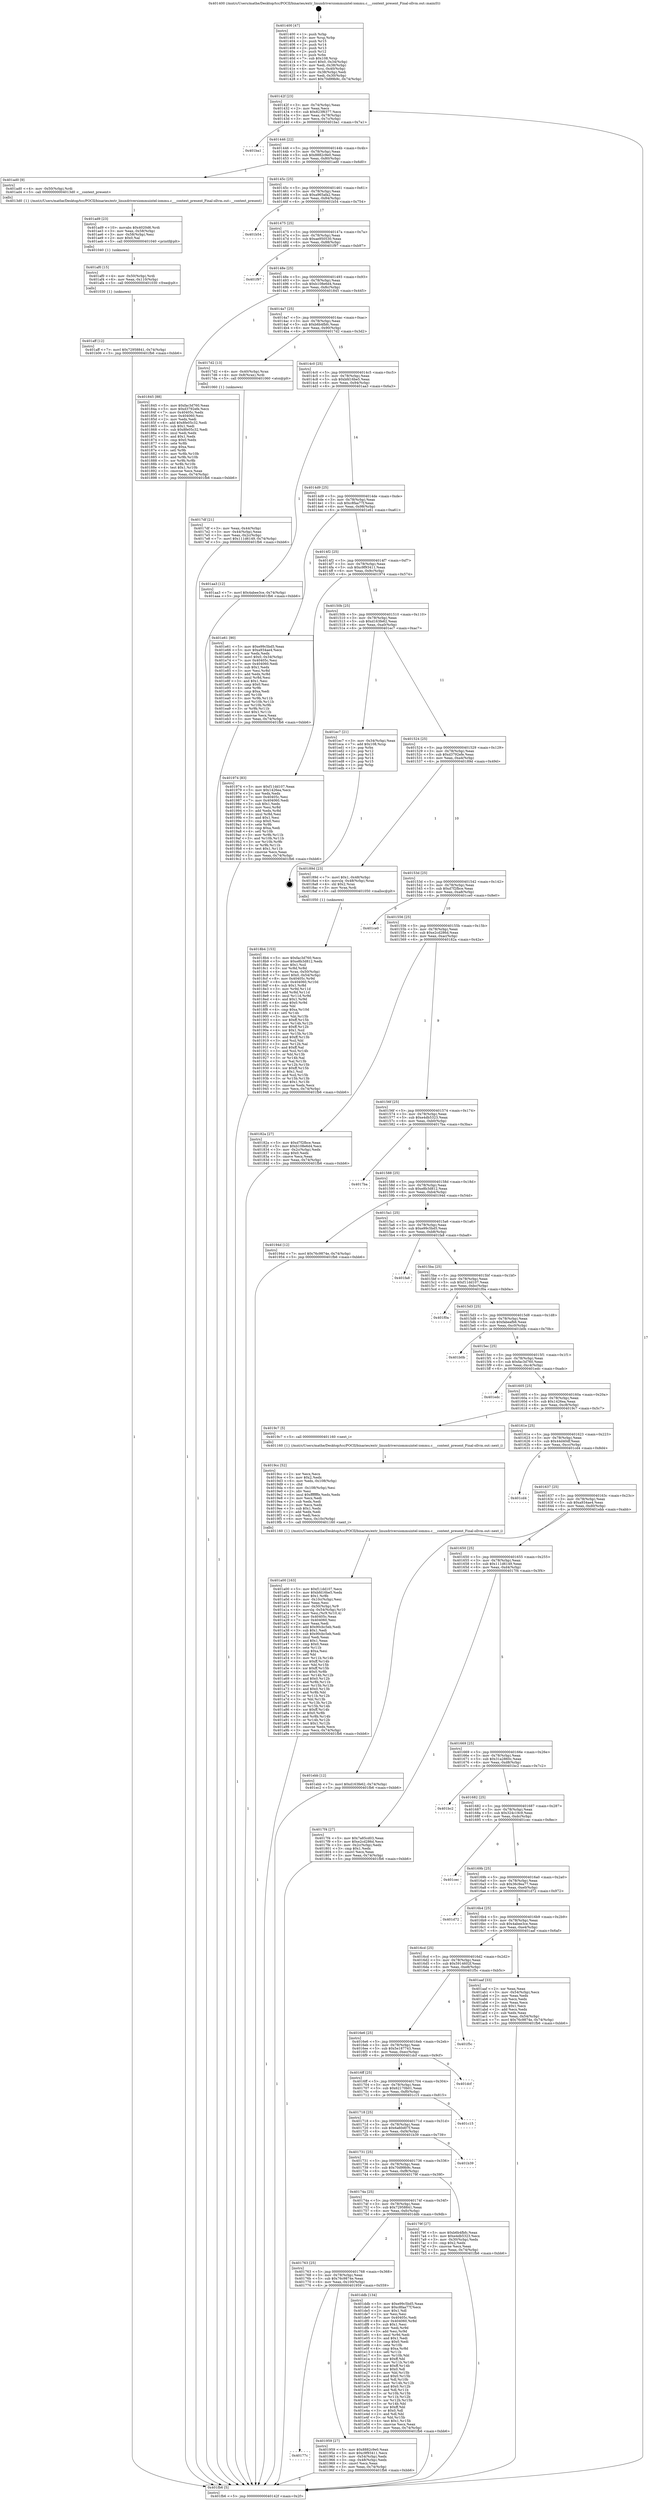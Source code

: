digraph "0x401400" {
  label = "0x401400 (/mnt/c/Users/mathe/Desktop/tcc/POCII/binaries/extr_linuxdriversiommuintel-iommu.c___context_present_Final-ollvm.out::main(0))"
  labelloc = "t"
  node[shape=record]

  Entry [label="",width=0.3,height=0.3,shape=circle,fillcolor=black,style=filled]
  "0x40142f" [label="{
     0x40142f [23]\l
     | [instrs]\l
     &nbsp;&nbsp;0x40142f \<+3\>: mov -0x74(%rbp),%eax\l
     &nbsp;&nbsp;0x401432 \<+2\>: mov %eax,%ecx\l
     &nbsp;&nbsp;0x401434 \<+6\>: sub $0x823f6377,%ecx\l
     &nbsp;&nbsp;0x40143a \<+3\>: mov %eax,-0x78(%rbp)\l
     &nbsp;&nbsp;0x40143d \<+3\>: mov %ecx,-0x7c(%rbp)\l
     &nbsp;&nbsp;0x401440 \<+6\>: je 0000000000401ba1 \<main+0x7a1\>\l
  }"]
  "0x401ba1" [label="{
     0x401ba1\l
  }", style=dashed]
  "0x401446" [label="{
     0x401446 [22]\l
     | [instrs]\l
     &nbsp;&nbsp;0x401446 \<+5\>: jmp 000000000040144b \<main+0x4b\>\l
     &nbsp;&nbsp;0x40144b \<+3\>: mov -0x78(%rbp),%eax\l
     &nbsp;&nbsp;0x40144e \<+5\>: sub $0x8882c9e0,%eax\l
     &nbsp;&nbsp;0x401453 \<+3\>: mov %eax,-0x80(%rbp)\l
     &nbsp;&nbsp;0x401456 \<+6\>: je 0000000000401ad0 \<main+0x6d0\>\l
  }"]
  Exit [label="",width=0.3,height=0.3,shape=circle,fillcolor=black,style=filled,peripheries=2]
  "0x401ad0" [label="{
     0x401ad0 [9]\l
     | [instrs]\l
     &nbsp;&nbsp;0x401ad0 \<+4\>: mov -0x50(%rbp),%rdi\l
     &nbsp;&nbsp;0x401ad4 \<+5\>: call 00000000004013d0 \<__context_present\>\l
     | [calls]\l
     &nbsp;&nbsp;0x4013d0 \{1\} (/mnt/c/Users/mathe/Desktop/tcc/POCII/binaries/extr_linuxdriversiommuintel-iommu.c___context_present_Final-ollvm.out::__context_present)\l
  }"]
  "0x40145c" [label="{
     0x40145c [25]\l
     | [instrs]\l
     &nbsp;&nbsp;0x40145c \<+5\>: jmp 0000000000401461 \<main+0x61\>\l
     &nbsp;&nbsp;0x401461 \<+3\>: mov -0x78(%rbp),%eax\l
     &nbsp;&nbsp;0x401464 \<+5\>: sub $0xa965afa2,%eax\l
     &nbsp;&nbsp;0x401469 \<+6\>: mov %eax,-0x84(%rbp)\l
     &nbsp;&nbsp;0x40146f \<+6\>: je 0000000000401b54 \<main+0x754\>\l
  }"]
  "0x401aff" [label="{
     0x401aff [12]\l
     | [instrs]\l
     &nbsp;&nbsp;0x401aff \<+7\>: movl $0x72958841,-0x74(%rbp)\l
     &nbsp;&nbsp;0x401b06 \<+5\>: jmp 0000000000401fb6 \<main+0xbb6\>\l
  }"]
  "0x401b54" [label="{
     0x401b54\l
  }", style=dashed]
  "0x401475" [label="{
     0x401475 [25]\l
     | [instrs]\l
     &nbsp;&nbsp;0x401475 \<+5\>: jmp 000000000040147a \<main+0x7a\>\l
     &nbsp;&nbsp;0x40147a \<+3\>: mov -0x78(%rbp),%eax\l
     &nbsp;&nbsp;0x40147d \<+5\>: sub $0xae950530,%eax\l
     &nbsp;&nbsp;0x401482 \<+6\>: mov %eax,-0x88(%rbp)\l
     &nbsp;&nbsp;0x401488 \<+6\>: je 0000000000401f97 \<main+0xb97\>\l
  }"]
  "0x401af0" [label="{
     0x401af0 [15]\l
     | [instrs]\l
     &nbsp;&nbsp;0x401af0 \<+4\>: mov -0x50(%rbp),%rdi\l
     &nbsp;&nbsp;0x401af4 \<+6\>: mov %eax,-0x110(%rbp)\l
     &nbsp;&nbsp;0x401afa \<+5\>: call 0000000000401030 \<free@plt\>\l
     | [calls]\l
     &nbsp;&nbsp;0x401030 \{1\} (unknown)\l
  }"]
  "0x401f97" [label="{
     0x401f97\l
  }", style=dashed]
  "0x40148e" [label="{
     0x40148e [25]\l
     | [instrs]\l
     &nbsp;&nbsp;0x40148e \<+5\>: jmp 0000000000401493 \<main+0x93\>\l
     &nbsp;&nbsp;0x401493 \<+3\>: mov -0x78(%rbp),%eax\l
     &nbsp;&nbsp;0x401496 \<+5\>: sub $0xb108e6d4,%eax\l
     &nbsp;&nbsp;0x40149b \<+6\>: mov %eax,-0x8c(%rbp)\l
     &nbsp;&nbsp;0x4014a1 \<+6\>: je 0000000000401845 \<main+0x445\>\l
  }"]
  "0x401ad9" [label="{
     0x401ad9 [23]\l
     | [instrs]\l
     &nbsp;&nbsp;0x401ad9 \<+10\>: movabs $0x4020d6,%rdi\l
     &nbsp;&nbsp;0x401ae3 \<+3\>: mov %eax,-0x58(%rbp)\l
     &nbsp;&nbsp;0x401ae6 \<+3\>: mov -0x58(%rbp),%esi\l
     &nbsp;&nbsp;0x401ae9 \<+2\>: mov $0x0,%al\l
     &nbsp;&nbsp;0x401aeb \<+5\>: call 0000000000401040 \<printf@plt\>\l
     | [calls]\l
     &nbsp;&nbsp;0x401040 \{1\} (unknown)\l
  }"]
  "0x401845" [label="{
     0x401845 [88]\l
     | [instrs]\l
     &nbsp;&nbsp;0x401845 \<+5\>: mov $0xfac3d760,%eax\l
     &nbsp;&nbsp;0x40184a \<+5\>: mov $0xd3792efe,%ecx\l
     &nbsp;&nbsp;0x40184f \<+7\>: mov 0x40405c,%edx\l
     &nbsp;&nbsp;0x401856 \<+7\>: mov 0x404060,%esi\l
     &nbsp;&nbsp;0x40185d \<+2\>: mov %edx,%edi\l
     &nbsp;&nbsp;0x40185f \<+6\>: add $0x8fe05c32,%edi\l
     &nbsp;&nbsp;0x401865 \<+3\>: sub $0x1,%edi\l
     &nbsp;&nbsp;0x401868 \<+6\>: sub $0x8fe05c32,%edi\l
     &nbsp;&nbsp;0x40186e \<+3\>: imul %edi,%edx\l
     &nbsp;&nbsp;0x401871 \<+3\>: and $0x1,%edx\l
     &nbsp;&nbsp;0x401874 \<+3\>: cmp $0x0,%edx\l
     &nbsp;&nbsp;0x401877 \<+4\>: sete %r8b\l
     &nbsp;&nbsp;0x40187b \<+3\>: cmp $0xa,%esi\l
     &nbsp;&nbsp;0x40187e \<+4\>: setl %r9b\l
     &nbsp;&nbsp;0x401882 \<+3\>: mov %r8b,%r10b\l
     &nbsp;&nbsp;0x401885 \<+3\>: and %r9b,%r10b\l
     &nbsp;&nbsp;0x401888 \<+3\>: xor %r9b,%r8b\l
     &nbsp;&nbsp;0x40188b \<+3\>: or %r8b,%r10b\l
     &nbsp;&nbsp;0x40188e \<+4\>: test $0x1,%r10b\l
     &nbsp;&nbsp;0x401892 \<+3\>: cmovne %ecx,%eax\l
     &nbsp;&nbsp;0x401895 \<+3\>: mov %eax,-0x74(%rbp)\l
     &nbsp;&nbsp;0x401898 \<+5\>: jmp 0000000000401fb6 \<main+0xbb6\>\l
  }"]
  "0x4014a7" [label="{
     0x4014a7 [25]\l
     | [instrs]\l
     &nbsp;&nbsp;0x4014a7 \<+5\>: jmp 00000000004014ac \<main+0xac\>\l
     &nbsp;&nbsp;0x4014ac \<+3\>: mov -0x78(%rbp),%eax\l
     &nbsp;&nbsp;0x4014af \<+5\>: sub $0xb6b4fbfc,%eax\l
     &nbsp;&nbsp;0x4014b4 \<+6\>: mov %eax,-0x90(%rbp)\l
     &nbsp;&nbsp;0x4014ba \<+6\>: je 00000000004017d2 \<main+0x3d2\>\l
  }"]
  "0x401a00" [label="{
     0x401a00 [163]\l
     | [instrs]\l
     &nbsp;&nbsp;0x401a00 \<+5\>: mov $0xf11dd107,%ecx\l
     &nbsp;&nbsp;0x401a05 \<+5\>: mov $0xbfd16be5,%edx\l
     &nbsp;&nbsp;0x401a0a \<+3\>: mov $0x1,%r8b\l
     &nbsp;&nbsp;0x401a0d \<+6\>: mov -0x10c(%rbp),%esi\l
     &nbsp;&nbsp;0x401a13 \<+3\>: imul %eax,%esi\l
     &nbsp;&nbsp;0x401a16 \<+4\>: mov -0x50(%rbp),%r9\l
     &nbsp;&nbsp;0x401a1a \<+4\>: movslq -0x54(%rbp),%r10\l
     &nbsp;&nbsp;0x401a1e \<+4\>: mov %esi,(%r9,%r10,4)\l
     &nbsp;&nbsp;0x401a22 \<+7\>: mov 0x40405c,%eax\l
     &nbsp;&nbsp;0x401a29 \<+7\>: mov 0x404060,%esi\l
     &nbsp;&nbsp;0x401a30 \<+2\>: mov %eax,%edi\l
     &nbsp;&nbsp;0x401a32 \<+6\>: add $0x90cbc5eb,%edi\l
     &nbsp;&nbsp;0x401a38 \<+3\>: sub $0x1,%edi\l
     &nbsp;&nbsp;0x401a3b \<+6\>: sub $0x90cbc5eb,%edi\l
     &nbsp;&nbsp;0x401a41 \<+3\>: imul %edi,%eax\l
     &nbsp;&nbsp;0x401a44 \<+3\>: and $0x1,%eax\l
     &nbsp;&nbsp;0x401a47 \<+3\>: cmp $0x0,%eax\l
     &nbsp;&nbsp;0x401a4a \<+4\>: sete %r11b\l
     &nbsp;&nbsp;0x401a4e \<+3\>: cmp $0xa,%esi\l
     &nbsp;&nbsp;0x401a51 \<+3\>: setl %bl\l
     &nbsp;&nbsp;0x401a54 \<+3\>: mov %r11b,%r14b\l
     &nbsp;&nbsp;0x401a57 \<+4\>: xor $0xff,%r14b\l
     &nbsp;&nbsp;0x401a5b \<+3\>: mov %bl,%r15b\l
     &nbsp;&nbsp;0x401a5e \<+4\>: xor $0xff,%r15b\l
     &nbsp;&nbsp;0x401a62 \<+4\>: xor $0x0,%r8b\l
     &nbsp;&nbsp;0x401a66 \<+3\>: mov %r14b,%r12b\l
     &nbsp;&nbsp;0x401a69 \<+4\>: and $0x0,%r12b\l
     &nbsp;&nbsp;0x401a6d \<+3\>: and %r8b,%r11b\l
     &nbsp;&nbsp;0x401a70 \<+3\>: mov %r15b,%r13b\l
     &nbsp;&nbsp;0x401a73 \<+4\>: and $0x0,%r13b\l
     &nbsp;&nbsp;0x401a77 \<+3\>: and %r8b,%bl\l
     &nbsp;&nbsp;0x401a7a \<+3\>: or %r11b,%r12b\l
     &nbsp;&nbsp;0x401a7d \<+3\>: or %bl,%r13b\l
     &nbsp;&nbsp;0x401a80 \<+3\>: xor %r13b,%r12b\l
     &nbsp;&nbsp;0x401a83 \<+3\>: or %r15b,%r14b\l
     &nbsp;&nbsp;0x401a86 \<+4\>: xor $0xff,%r14b\l
     &nbsp;&nbsp;0x401a8a \<+4\>: or $0x0,%r8b\l
     &nbsp;&nbsp;0x401a8e \<+3\>: and %r8b,%r14b\l
     &nbsp;&nbsp;0x401a91 \<+3\>: or %r14b,%r12b\l
     &nbsp;&nbsp;0x401a94 \<+4\>: test $0x1,%r12b\l
     &nbsp;&nbsp;0x401a98 \<+3\>: cmovne %edx,%ecx\l
     &nbsp;&nbsp;0x401a9b \<+3\>: mov %ecx,-0x74(%rbp)\l
     &nbsp;&nbsp;0x401a9e \<+5\>: jmp 0000000000401fb6 \<main+0xbb6\>\l
  }"]
  "0x4017d2" [label="{
     0x4017d2 [13]\l
     | [instrs]\l
     &nbsp;&nbsp;0x4017d2 \<+4\>: mov -0x40(%rbp),%rax\l
     &nbsp;&nbsp;0x4017d6 \<+4\>: mov 0x8(%rax),%rdi\l
     &nbsp;&nbsp;0x4017da \<+5\>: call 0000000000401060 \<atoi@plt\>\l
     | [calls]\l
     &nbsp;&nbsp;0x401060 \{1\} (unknown)\l
  }"]
  "0x4014c0" [label="{
     0x4014c0 [25]\l
     | [instrs]\l
     &nbsp;&nbsp;0x4014c0 \<+5\>: jmp 00000000004014c5 \<main+0xc5\>\l
     &nbsp;&nbsp;0x4014c5 \<+3\>: mov -0x78(%rbp),%eax\l
     &nbsp;&nbsp;0x4014c8 \<+5\>: sub $0xbfd16be5,%eax\l
     &nbsp;&nbsp;0x4014cd \<+6\>: mov %eax,-0x94(%rbp)\l
     &nbsp;&nbsp;0x4014d3 \<+6\>: je 0000000000401aa3 \<main+0x6a3\>\l
  }"]
  "0x4019cc" [label="{
     0x4019cc [52]\l
     | [instrs]\l
     &nbsp;&nbsp;0x4019cc \<+2\>: xor %ecx,%ecx\l
     &nbsp;&nbsp;0x4019ce \<+5\>: mov $0x2,%edx\l
     &nbsp;&nbsp;0x4019d3 \<+6\>: mov %edx,-0x108(%rbp)\l
     &nbsp;&nbsp;0x4019d9 \<+1\>: cltd\l
     &nbsp;&nbsp;0x4019da \<+6\>: mov -0x108(%rbp),%esi\l
     &nbsp;&nbsp;0x4019e0 \<+2\>: idiv %esi\l
     &nbsp;&nbsp;0x4019e2 \<+6\>: imul $0xfffffffe,%edx,%edx\l
     &nbsp;&nbsp;0x4019e8 \<+2\>: mov %ecx,%edi\l
     &nbsp;&nbsp;0x4019ea \<+2\>: sub %edx,%edi\l
     &nbsp;&nbsp;0x4019ec \<+2\>: mov %ecx,%edx\l
     &nbsp;&nbsp;0x4019ee \<+3\>: sub $0x1,%edx\l
     &nbsp;&nbsp;0x4019f1 \<+2\>: add %edx,%edi\l
     &nbsp;&nbsp;0x4019f3 \<+2\>: sub %edi,%ecx\l
     &nbsp;&nbsp;0x4019f5 \<+6\>: mov %ecx,-0x10c(%rbp)\l
     &nbsp;&nbsp;0x4019fb \<+5\>: call 0000000000401160 \<next_i\>\l
     | [calls]\l
     &nbsp;&nbsp;0x401160 \{1\} (/mnt/c/Users/mathe/Desktop/tcc/POCII/binaries/extr_linuxdriversiommuintel-iommu.c___context_present_Final-ollvm.out::next_i)\l
  }"]
  "0x401aa3" [label="{
     0x401aa3 [12]\l
     | [instrs]\l
     &nbsp;&nbsp;0x401aa3 \<+7\>: movl $0x4abee3ce,-0x74(%rbp)\l
     &nbsp;&nbsp;0x401aaa \<+5\>: jmp 0000000000401fb6 \<main+0xbb6\>\l
  }"]
  "0x4014d9" [label="{
     0x4014d9 [25]\l
     | [instrs]\l
     &nbsp;&nbsp;0x4014d9 \<+5\>: jmp 00000000004014de \<main+0xde\>\l
     &nbsp;&nbsp;0x4014de \<+3\>: mov -0x78(%rbp),%eax\l
     &nbsp;&nbsp;0x4014e1 \<+5\>: sub $0xc8faa77f,%eax\l
     &nbsp;&nbsp;0x4014e6 \<+6\>: mov %eax,-0x98(%rbp)\l
     &nbsp;&nbsp;0x4014ec \<+6\>: je 0000000000401e61 \<main+0xa61\>\l
  }"]
  "0x40177c" [label="{
     0x40177c\l
  }", style=dashed]
  "0x401e61" [label="{
     0x401e61 [90]\l
     | [instrs]\l
     &nbsp;&nbsp;0x401e61 \<+5\>: mov $0xe99c5bd5,%eax\l
     &nbsp;&nbsp;0x401e66 \<+5\>: mov $0xa934ae4,%ecx\l
     &nbsp;&nbsp;0x401e6b \<+2\>: xor %edx,%edx\l
     &nbsp;&nbsp;0x401e6d \<+7\>: movl $0x0,-0x34(%rbp)\l
     &nbsp;&nbsp;0x401e74 \<+7\>: mov 0x40405c,%esi\l
     &nbsp;&nbsp;0x401e7b \<+7\>: mov 0x404060,%edi\l
     &nbsp;&nbsp;0x401e82 \<+3\>: sub $0x1,%edx\l
     &nbsp;&nbsp;0x401e85 \<+3\>: mov %esi,%r8d\l
     &nbsp;&nbsp;0x401e88 \<+3\>: add %edx,%r8d\l
     &nbsp;&nbsp;0x401e8b \<+4\>: imul %r8d,%esi\l
     &nbsp;&nbsp;0x401e8f \<+3\>: and $0x1,%esi\l
     &nbsp;&nbsp;0x401e92 \<+3\>: cmp $0x0,%esi\l
     &nbsp;&nbsp;0x401e95 \<+4\>: sete %r9b\l
     &nbsp;&nbsp;0x401e99 \<+3\>: cmp $0xa,%edi\l
     &nbsp;&nbsp;0x401e9c \<+4\>: setl %r10b\l
     &nbsp;&nbsp;0x401ea0 \<+3\>: mov %r9b,%r11b\l
     &nbsp;&nbsp;0x401ea3 \<+3\>: and %r10b,%r11b\l
     &nbsp;&nbsp;0x401ea6 \<+3\>: xor %r10b,%r9b\l
     &nbsp;&nbsp;0x401ea9 \<+3\>: or %r9b,%r11b\l
     &nbsp;&nbsp;0x401eac \<+4\>: test $0x1,%r11b\l
     &nbsp;&nbsp;0x401eb0 \<+3\>: cmovne %ecx,%eax\l
     &nbsp;&nbsp;0x401eb3 \<+3\>: mov %eax,-0x74(%rbp)\l
     &nbsp;&nbsp;0x401eb6 \<+5\>: jmp 0000000000401fb6 \<main+0xbb6\>\l
  }"]
  "0x4014f2" [label="{
     0x4014f2 [25]\l
     | [instrs]\l
     &nbsp;&nbsp;0x4014f2 \<+5\>: jmp 00000000004014f7 \<main+0xf7\>\l
     &nbsp;&nbsp;0x4014f7 \<+3\>: mov -0x78(%rbp),%eax\l
     &nbsp;&nbsp;0x4014fa \<+5\>: sub $0xc9f93411,%eax\l
     &nbsp;&nbsp;0x4014ff \<+6\>: mov %eax,-0x9c(%rbp)\l
     &nbsp;&nbsp;0x401505 \<+6\>: je 0000000000401974 \<main+0x574\>\l
  }"]
  "0x401959" [label="{
     0x401959 [27]\l
     | [instrs]\l
     &nbsp;&nbsp;0x401959 \<+5\>: mov $0x8882c9e0,%eax\l
     &nbsp;&nbsp;0x40195e \<+5\>: mov $0xc9f93411,%ecx\l
     &nbsp;&nbsp;0x401963 \<+3\>: mov -0x54(%rbp),%edx\l
     &nbsp;&nbsp;0x401966 \<+3\>: cmp -0x48(%rbp),%edx\l
     &nbsp;&nbsp;0x401969 \<+3\>: cmovl %ecx,%eax\l
     &nbsp;&nbsp;0x40196c \<+3\>: mov %eax,-0x74(%rbp)\l
     &nbsp;&nbsp;0x40196f \<+5\>: jmp 0000000000401fb6 \<main+0xbb6\>\l
  }"]
  "0x401974" [label="{
     0x401974 [83]\l
     | [instrs]\l
     &nbsp;&nbsp;0x401974 \<+5\>: mov $0xf11dd107,%eax\l
     &nbsp;&nbsp;0x401979 \<+5\>: mov $0x1426ea,%ecx\l
     &nbsp;&nbsp;0x40197e \<+2\>: xor %edx,%edx\l
     &nbsp;&nbsp;0x401980 \<+7\>: mov 0x40405c,%esi\l
     &nbsp;&nbsp;0x401987 \<+7\>: mov 0x404060,%edi\l
     &nbsp;&nbsp;0x40198e \<+3\>: sub $0x1,%edx\l
     &nbsp;&nbsp;0x401991 \<+3\>: mov %esi,%r8d\l
     &nbsp;&nbsp;0x401994 \<+3\>: add %edx,%r8d\l
     &nbsp;&nbsp;0x401997 \<+4\>: imul %r8d,%esi\l
     &nbsp;&nbsp;0x40199b \<+3\>: and $0x1,%esi\l
     &nbsp;&nbsp;0x40199e \<+3\>: cmp $0x0,%esi\l
     &nbsp;&nbsp;0x4019a1 \<+4\>: sete %r9b\l
     &nbsp;&nbsp;0x4019a5 \<+3\>: cmp $0xa,%edi\l
     &nbsp;&nbsp;0x4019a8 \<+4\>: setl %r10b\l
     &nbsp;&nbsp;0x4019ac \<+3\>: mov %r9b,%r11b\l
     &nbsp;&nbsp;0x4019af \<+3\>: and %r10b,%r11b\l
     &nbsp;&nbsp;0x4019b2 \<+3\>: xor %r10b,%r9b\l
     &nbsp;&nbsp;0x4019b5 \<+3\>: or %r9b,%r11b\l
     &nbsp;&nbsp;0x4019b8 \<+4\>: test $0x1,%r11b\l
     &nbsp;&nbsp;0x4019bc \<+3\>: cmovne %ecx,%eax\l
     &nbsp;&nbsp;0x4019bf \<+3\>: mov %eax,-0x74(%rbp)\l
     &nbsp;&nbsp;0x4019c2 \<+5\>: jmp 0000000000401fb6 \<main+0xbb6\>\l
  }"]
  "0x40150b" [label="{
     0x40150b [25]\l
     | [instrs]\l
     &nbsp;&nbsp;0x40150b \<+5\>: jmp 0000000000401510 \<main+0x110\>\l
     &nbsp;&nbsp;0x401510 \<+3\>: mov -0x78(%rbp),%eax\l
     &nbsp;&nbsp;0x401513 \<+5\>: sub $0xd163fe62,%eax\l
     &nbsp;&nbsp;0x401518 \<+6\>: mov %eax,-0xa0(%rbp)\l
     &nbsp;&nbsp;0x40151e \<+6\>: je 0000000000401ec7 \<main+0xac7\>\l
  }"]
  "0x401763" [label="{
     0x401763 [25]\l
     | [instrs]\l
     &nbsp;&nbsp;0x401763 \<+5\>: jmp 0000000000401768 \<main+0x368\>\l
     &nbsp;&nbsp;0x401768 \<+3\>: mov -0x78(%rbp),%eax\l
     &nbsp;&nbsp;0x40176b \<+5\>: sub $0x76c9874e,%eax\l
     &nbsp;&nbsp;0x401770 \<+6\>: mov %eax,-0x100(%rbp)\l
     &nbsp;&nbsp;0x401776 \<+6\>: je 0000000000401959 \<main+0x559\>\l
  }"]
  "0x401ec7" [label="{
     0x401ec7 [21]\l
     | [instrs]\l
     &nbsp;&nbsp;0x401ec7 \<+3\>: mov -0x34(%rbp),%eax\l
     &nbsp;&nbsp;0x401eca \<+7\>: add $0x108,%rsp\l
     &nbsp;&nbsp;0x401ed1 \<+1\>: pop %rbx\l
     &nbsp;&nbsp;0x401ed2 \<+2\>: pop %r12\l
     &nbsp;&nbsp;0x401ed4 \<+2\>: pop %r13\l
     &nbsp;&nbsp;0x401ed6 \<+2\>: pop %r14\l
     &nbsp;&nbsp;0x401ed8 \<+2\>: pop %r15\l
     &nbsp;&nbsp;0x401eda \<+1\>: pop %rbp\l
     &nbsp;&nbsp;0x401edb \<+1\>: ret\l
  }"]
  "0x401524" [label="{
     0x401524 [25]\l
     | [instrs]\l
     &nbsp;&nbsp;0x401524 \<+5\>: jmp 0000000000401529 \<main+0x129\>\l
     &nbsp;&nbsp;0x401529 \<+3\>: mov -0x78(%rbp),%eax\l
     &nbsp;&nbsp;0x40152c \<+5\>: sub $0xd3792efe,%eax\l
     &nbsp;&nbsp;0x401531 \<+6\>: mov %eax,-0xa4(%rbp)\l
     &nbsp;&nbsp;0x401537 \<+6\>: je 000000000040189d \<main+0x49d\>\l
  }"]
  "0x401ddb" [label="{
     0x401ddb [134]\l
     | [instrs]\l
     &nbsp;&nbsp;0x401ddb \<+5\>: mov $0xe99c5bd5,%eax\l
     &nbsp;&nbsp;0x401de0 \<+5\>: mov $0xc8faa77f,%ecx\l
     &nbsp;&nbsp;0x401de5 \<+2\>: mov $0x1,%dl\l
     &nbsp;&nbsp;0x401de7 \<+2\>: xor %esi,%esi\l
     &nbsp;&nbsp;0x401de9 \<+7\>: mov 0x40405c,%edi\l
     &nbsp;&nbsp;0x401df0 \<+8\>: mov 0x404060,%r8d\l
     &nbsp;&nbsp;0x401df8 \<+3\>: sub $0x1,%esi\l
     &nbsp;&nbsp;0x401dfb \<+3\>: mov %edi,%r9d\l
     &nbsp;&nbsp;0x401dfe \<+3\>: add %esi,%r9d\l
     &nbsp;&nbsp;0x401e01 \<+4\>: imul %r9d,%edi\l
     &nbsp;&nbsp;0x401e05 \<+3\>: and $0x1,%edi\l
     &nbsp;&nbsp;0x401e08 \<+3\>: cmp $0x0,%edi\l
     &nbsp;&nbsp;0x401e0b \<+4\>: sete %r10b\l
     &nbsp;&nbsp;0x401e0f \<+4\>: cmp $0xa,%r8d\l
     &nbsp;&nbsp;0x401e13 \<+4\>: setl %r11b\l
     &nbsp;&nbsp;0x401e17 \<+3\>: mov %r10b,%bl\l
     &nbsp;&nbsp;0x401e1a \<+3\>: xor $0xff,%bl\l
     &nbsp;&nbsp;0x401e1d \<+3\>: mov %r11b,%r14b\l
     &nbsp;&nbsp;0x401e20 \<+4\>: xor $0xff,%r14b\l
     &nbsp;&nbsp;0x401e24 \<+3\>: xor $0x0,%dl\l
     &nbsp;&nbsp;0x401e27 \<+3\>: mov %bl,%r15b\l
     &nbsp;&nbsp;0x401e2a \<+4\>: and $0x0,%r15b\l
     &nbsp;&nbsp;0x401e2e \<+3\>: and %dl,%r10b\l
     &nbsp;&nbsp;0x401e31 \<+3\>: mov %r14b,%r12b\l
     &nbsp;&nbsp;0x401e34 \<+4\>: and $0x0,%r12b\l
     &nbsp;&nbsp;0x401e38 \<+3\>: and %dl,%r11b\l
     &nbsp;&nbsp;0x401e3b \<+3\>: or %r10b,%r15b\l
     &nbsp;&nbsp;0x401e3e \<+3\>: or %r11b,%r12b\l
     &nbsp;&nbsp;0x401e41 \<+3\>: xor %r12b,%r15b\l
     &nbsp;&nbsp;0x401e44 \<+3\>: or %r14b,%bl\l
     &nbsp;&nbsp;0x401e47 \<+3\>: xor $0xff,%bl\l
     &nbsp;&nbsp;0x401e4a \<+3\>: or $0x0,%dl\l
     &nbsp;&nbsp;0x401e4d \<+2\>: and %dl,%bl\l
     &nbsp;&nbsp;0x401e4f \<+3\>: or %bl,%r15b\l
     &nbsp;&nbsp;0x401e52 \<+4\>: test $0x1,%r15b\l
     &nbsp;&nbsp;0x401e56 \<+3\>: cmovne %ecx,%eax\l
     &nbsp;&nbsp;0x401e59 \<+3\>: mov %eax,-0x74(%rbp)\l
     &nbsp;&nbsp;0x401e5c \<+5\>: jmp 0000000000401fb6 \<main+0xbb6\>\l
  }"]
  "0x40189d" [label="{
     0x40189d [23]\l
     | [instrs]\l
     &nbsp;&nbsp;0x40189d \<+7\>: movl $0x1,-0x48(%rbp)\l
     &nbsp;&nbsp;0x4018a4 \<+4\>: movslq -0x48(%rbp),%rax\l
     &nbsp;&nbsp;0x4018a8 \<+4\>: shl $0x2,%rax\l
     &nbsp;&nbsp;0x4018ac \<+3\>: mov %rax,%rdi\l
     &nbsp;&nbsp;0x4018af \<+5\>: call 0000000000401050 \<malloc@plt\>\l
     | [calls]\l
     &nbsp;&nbsp;0x401050 \{1\} (unknown)\l
  }"]
  "0x40153d" [label="{
     0x40153d [25]\l
     | [instrs]\l
     &nbsp;&nbsp;0x40153d \<+5\>: jmp 0000000000401542 \<main+0x142\>\l
     &nbsp;&nbsp;0x401542 \<+3\>: mov -0x78(%rbp),%eax\l
     &nbsp;&nbsp;0x401545 \<+5\>: sub $0xd7f2fbce,%eax\l
     &nbsp;&nbsp;0x40154a \<+6\>: mov %eax,-0xa8(%rbp)\l
     &nbsp;&nbsp;0x401550 \<+6\>: je 0000000000401ce0 \<main+0x8e0\>\l
  }"]
  "0x4018b4" [label="{
     0x4018b4 [153]\l
     | [instrs]\l
     &nbsp;&nbsp;0x4018b4 \<+5\>: mov $0xfac3d760,%ecx\l
     &nbsp;&nbsp;0x4018b9 \<+5\>: mov $0xe8b3d812,%edx\l
     &nbsp;&nbsp;0x4018be \<+3\>: mov $0x1,%sil\l
     &nbsp;&nbsp;0x4018c1 \<+3\>: xor %r8d,%r8d\l
     &nbsp;&nbsp;0x4018c4 \<+4\>: mov %rax,-0x50(%rbp)\l
     &nbsp;&nbsp;0x4018c8 \<+7\>: movl $0x0,-0x54(%rbp)\l
     &nbsp;&nbsp;0x4018cf \<+8\>: mov 0x40405c,%r9d\l
     &nbsp;&nbsp;0x4018d7 \<+8\>: mov 0x404060,%r10d\l
     &nbsp;&nbsp;0x4018df \<+4\>: sub $0x1,%r8d\l
     &nbsp;&nbsp;0x4018e3 \<+3\>: mov %r9d,%r11d\l
     &nbsp;&nbsp;0x4018e6 \<+3\>: add %r8d,%r11d\l
     &nbsp;&nbsp;0x4018e9 \<+4\>: imul %r11d,%r9d\l
     &nbsp;&nbsp;0x4018ed \<+4\>: and $0x1,%r9d\l
     &nbsp;&nbsp;0x4018f1 \<+4\>: cmp $0x0,%r9d\l
     &nbsp;&nbsp;0x4018f5 \<+3\>: sete %bl\l
     &nbsp;&nbsp;0x4018f8 \<+4\>: cmp $0xa,%r10d\l
     &nbsp;&nbsp;0x4018fc \<+4\>: setl %r14b\l
     &nbsp;&nbsp;0x401900 \<+3\>: mov %bl,%r15b\l
     &nbsp;&nbsp;0x401903 \<+4\>: xor $0xff,%r15b\l
     &nbsp;&nbsp;0x401907 \<+3\>: mov %r14b,%r12b\l
     &nbsp;&nbsp;0x40190a \<+4\>: xor $0xff,%r12b\l
     &nbsp;&nbsp;0x40190e \<+4\>: xor $0x1,%sil\l
     &nbsp;&nbsp;0x401912 \<+3\>: mov %r15b,%r13b\l
     &nbsp;&nbsp;0x401915 \<+4\>: and $0xff,%r13b\l
     &nbsp;&nbsp;0x401919 \<+3\>: and %sil,%bl\l
     &nbsp;&nbsp;0x40191c \<+3\>: mov %r12b,%al\l
     &nbsp;&nbsp;0x40191f \<+2\>: and $0xff,%al\l
     &nbsp;&nbsp;0x401921 \<+3\>: and %sil,%r14b\l
     &nbsp;&nbsp;0x401924 \<+3\>: or %bl,%r13b\l
     &nbsp;&nbsp;0x401927 \<+3\>: or %r14b,%al\l
     &nbsp;&nbsp;0x40192a \<+3\>: xor %al,%r13b\l
     &nbsp;&nbsp;0x40192d \<+3\>: or %r12b,%r15b\l
     &nbsp;&nbsp;0x401930 \<+4\>: xor $0xff,%r15b\l
     &nbsp;&nbsp;0x401934 \<+4\>: or $0x1,%sil\l
     &nbsp;&nbsp;0x401938 \<+3\>: and %sil,%r15b\l
     &nbsp;&nbsp;0x40193b \<+3\>: or %r15b,%r13b\l
     &nbsp;&nbsp;0x40193e \<+4\>: test $0x1,%r13b\l
     &nbsp;&nbsp;0x401942 \<+3\>: cmovne %edx,%ecx\l
     &nbsp;&nbsp;0x401945 \<+3\>: mov %ecx,-0x74(%rbp)\l
     &nbsp;&nbsp;0x401948 \<+5\>: jmp 0000000000401fb6 \<main+0xbb6\>\l
  }"]
  "0x401ce0" [label="{
     0x401ce0\l
  }", style=dashed]
  "0x401556" [label="{
     0x401556 [25]\l
     | [instrs]\l
     &nbsp;&nbsp;0x401556 \<+5\>: jmp 000000000040155b \<main+0x15b\>\l
     &nbsp;&nbsp;0x40155b \<+3\>: mov -0x78(%rbp),%eax\l
     &nbsp;&nbsp;0x40155e \<+5\>: sub $0xe2cd286d,%eax\l
     &nbsp;&nbsp;0x401563 \<+6\>: mov %eax,-0xac(%rbp)\l
     &nbsp;&nbsp;0x401569 \<+6\>: je 000000000040182a \<main+0x42a\>\l
  }"]
  "0x4017df" [label="{
     0x4017df [21]\l
     | [instrs]\l
     &nbsp;&nbsp;0x4017df \<+3\>: mov %eax,-0x44(%rbp)\l
     &nbsp;&nbsp;0x4017e2 \<+3\>: mov -0x44(%rbp),%eax\l
     &nbsp;&nbsp;0x4017e5 \<+3\>: mov %eax,-0x2c(%rbp)\l
     &nbsp;&nbsp;0x4017e8 \<+7\>: movl $0x111d6149,-0x74(%rbp)\l
     &nbsp;&nbsp;0x4017ef \<+5\>: jmp 0000000000401fb6 \<main+0xbb6\>\l
  }"]
  "0x40182a" [label="{
     0x40182a [27]\l
     | [instrs]\l
     &nbsp;&nbsp;0x40182a \<+5\>: mov $0xd7f2fbce,%eax\l
     &nbsp;&nbsp;0x40182f \<+5\>: mov $0xb108e6d4,%ecx\l
     &nbsp;&nbsp;0x401834 \<+3\>: mov -0x2c(%rbp),%edx\l
     &nbsp;&nbsp;0x401837 \<+3\>: cmp $0x0,%edx\l
     &nbsp;&nbsp;0x40183a \<+3\>: cmove %ecx,%eax\l
     &nbsp;&nbsp;0x40183d \<+3\>: mov %eax,-0x74(%rbp)\l
     &nbsp;&nbsp;0x401840 \<+5\>: jmp 0000000000401fb6 \<main+0xbb6\>\l
  }"]
  "0x40156f" [label="{
     0x40156f [25]\l
     | [instrs]\l
     &nbsp;&nbsp;0x40156f \<+5\>: jmp 0000000000401574 \<main+0x174\>\l
     &nbsp;&nbsp;0x401574 \<+3\>: mov -0x78(%rbp),%eax\l
     &nbsp;&nbsp;0x401577 \<+5\>: sub $0xe4db5323,%eax\l
     &nbsp;&nbsp;0x40157c \<+6\>: mov %eax,-0xb0(%rbp)\l
     &nbsp;&nbsp;0x401582 \<+6\>: je 00000000004017ba \<main+0x3ba\>\l
  }"]
  "0x401400" [label="{
     0x401400 [47]\l
     | [instrs]\l
     &nbsp;&nbsp;0x401400 \<+1\>: push %rbp\l
     &nbsp;&nbsp;0x401401 \<+3\>: mov %rsp,%rbp\l
     &nbsp;&nbsp;0x401404 \<+2\>: push %r15\l
     &nbsp;&nbsp;0x401406 \<+2\>: push %r14\l
     &nbsp;&nbsp;0x401408 \<+2\>: push %r13\l
     &nbsp;&nbsp;0x40140a \<+2\>: push %r12\l
     &nbsp;&nbsp;0x40140c \<+1\>: push %rbx\l
     &nbsp;&nbsp;0x40140d \<+7\>: sub $0x108,%rsp\l
     &nbsp;&nbsp;0x401414 \<+7\>: movl $0x0,-0x34(%rbp)\l
     &nbsp;&nbsp;0x40141b \<+3\>: mov %edi,-0x38(%rbp)\l
     &nbsp;&nbsp;0x40141e \<+4\>: mov %rsi,-0x40(%rbp)\l
     &nbsp;&nbsp;0x401422 \<+3\>: mov -0x38(%rbp),%edi\l
     &nbsp;&nbsp;0x401425 \<+3\>: mov %edi,-0x30(%rbp)\l
     &nbsp;&nbsp;0x401428 \<+7\>: movl $0x70d99b9c,-0x74(%rbp)\l
  }"]
  "0x4017ba" [label="{
     0x4017ba\l
  }", style=dashed]
  "0x401588" [label="{
     0x401588 [25]\l
     | [instrs]\l
     &nbsp;&nbsp;0x401588 \<+5\>: jmp 000000000040158d \<main+0x18d\>\l
     &nbsp;&nbsp;0x40158d \<+3\>: mov -0x78(%rbp),%eax\l
     &nbsp;&nbsp;0x401590 \<+5\>: sub $0xe8b3d812,%eax\l
     &nbsp;&nbsp;0x401595 \<+6\>: mov %eax,-0xb4(%rbp)\l
     &nbsp;&nbsp;0x40159b \<+6\>: je 000000000040194d \<main+0x54d\>\l
  }"]
  "0x401fb6" [label="{
     0x401fb6 [5]\l
     | [instrs]\l
     &nbsp;&nbsp;0x401fb6 \<+5\>: jmp 000000000040142f \<main+0x2f\>\l
  }"]
  "0x40194d" [label="{
     0x40194d [12]\l
     | [instrs]\l
     &nbsp;&nbsp;0x40194d \<+7\>: movl $0x76c9874e,-0x74(%rbp)\l
     &nbsp;&nbsp;0x401954 \<+5\>: jmp 0000000000401fb6 \<main+0xbb6\>\l
  }"]
  "0x4015a1" [label="{
     0x4015a1 [25]\l
     | [instrs]\l
     &nbsp;&nbsp;0x4015a1 \<+5\>: jmp 00000000004015a6 \<main+0x1a6\>\l
     &nbsp;&nbsp;0x4015a6 \<+3\>: mov -0x78(%rbp),%eax\l
     &nbsp;&nbsp;0x4015a9 \<+5\>: sub $0xe99c5bd5,%eax\l
     &nbsp;&nbsp;0x4015ae \<+6\>: mov %eax,-0xb8(%rbp)\l
     &nbsp;&nbsp;0x4015b4 \<+6\>: je 0000000000401fa8 \<main+0xba8\>\l
  }"]
  "0x40174a" [label="{
     0x40174a [25]\l
     | [instrs]\l
     &nbsp;&nbsp;0x40174a \<+5\>: jmp 000000000040174f \<main+0x34f\>\l
     &nbsp;&nbsp;0x40174f \<+3\>: mov -0x78(%rbp),%eax\l
     &nbsp;&nbsp;0x401752 \<+5\>: sub $0x72958841,%eax\l
     &nbsp;&nbsp;0x401757 \<+6\>: mov %eax,-0xfc(%rbp)\l
     &nbsp;&nbsp;0x40175d \<+6\>: je 0000000000401ddb \<main+0x9db\>\l
  }"]
  "0x401fa8" [label="{
     0x401fa8\l
  }", style=dashed]
  "0x4015ba" [label="{
     0x4015ba [25]\l
     | [instrs]\l
     &nbsp;&nbsp;0x4015ba \<+5\>: jmp 00000000004015bf \<main+0x1bf\>\l
     &nbsp;&nbsp;0x4015bf \<+3\>: mov -0x78(%rbp),%eax\l
     &nbsp;&nbsp;0x4015c2 \<+5\>: sub $0xf11dd107,%eax\l
     &nbsp;&nbsp;0x4015c7 \<+6\>: mov %eax,-0xbc(%rbp)\l
     &nbsp;&nbsp;0x4015cd \<+6\>: je 0000000000401f0a \<main+0xb0a\>\l
  }"]
  "0x40179f" [label="{
     0x40179f [27]\l
     | [instrs]\l
     &nbsp;&nbsp;0x40179f \<+5\>: mov $0xb6b4fbfc,%eax\l
     &nbsp;&nbsp;0x4017a4 \<+5\>: mov $0xe4db5323,%ecx\l
     &nbsp;&nbsp;0x4017a9 \<+3\>: mov -0x30(%rbp),%edx\l
     &nbsp;&nbsp;0x4017ac \<+3\>: cmp $0x2,%edx\l
     &nbsp;&nbsp;0x4017af \<+3\>: cmovne %ecx,%eax\l
     &nbsp;&nbsp;0x4017b2 \<+3\>: mov %eax,-0x74(%rbp)\l
     &nbsp;&nbsp;0x4017b5 \<+5\>: jmp 0000000000401fb6 \<main+0xbb6\>\l
  }"]
  "0x401f0a" [label="{
     0x401f0a\l
  }", style=dashed]
  "0x4015d3" [label="{
     0x4015d3 [25]\l
     | [instrs]\l
     &nbsp;&nbsp;0x4015d3 \<+5\>: jmp 00000000004015d8 \<main+0x1d8\>\l
     &nbsp;&nbsp;0x4015d8 \<+3\>: mov -0x78(%rbp),%eax\l
     &nbsp;&nbsp;0x4015db \<+5\>: sub $0xfabeafb6,%eax\l
     &nbsp;&nbsp;0x4015e0 \<+6\>: mov %eax,-0xc0(%rbp)\l
     &nbsp;&nbsp;0x4015e6 \<+6\>: je 0000000000401b0b \<main+0x70b\>\l
  }"]
  "0x401731" [label="{
     0x401731 [25]\l
     | [instrs]\l
     &nbsp;&nbsp;0x401731 \<+5\>: jmp 0000000000401736 \<main+0x336\>\l
     &nbsp;&nbsp;0x401736 \<+3\>: mov -0x78(%rbp),%eax\l
     &nbsp;&nbsp;0x401739 \<+5\>: sub $0x70d99b9c,%eax\l
     &nbsp;&nbsp;0x40173e \<+6\>: mov %eax,-0xf8(%rbp)\l
     &nbsp;&nbsp;0x401744 \<+6\>: je 000000000040179f \<main+0x39f\>\l
  }"]
  "0x401b0b" [label="{
     0x401b0b\l
  }", style=dashed]
  "0x4015ec" [label="{
     0x4015ec [25]\l
     | [instrs]\l
     &nbsp;&nbsp;0x4015ec \<+5\>: jmp 00000000004015f1 \<main+0x1f1\>\l
     &nbsp;&nbsp;0x4015f1 \<+3\>: mov -0x78(%rbp),%eax\l
     &nbsp;&nbsp;0x4015f4 \<+5\>: sub $0xfac3d760,%eax\l
     &nbsp;&nbsp;0x4015f9 \<+6\>: mov %eax,-0xc4(%rbp)\l
     &nbsp;&nbsp;0x4015ff \<+6\>: je 0000000000401edc \<main+0xadc\>\l
  }"]
  "0x401b39" [label="{
     0x401b39\l
  }", style=dashed]
  "0x401edc" [label="{
     0x401edc\l
  }", style=dashed]
  "0x401605" [label="{
     0x401605 [25]\l
     | [instrs]\l
     &nbsp;&nbsp;0x401605 \<+5\>: jmp 000000000040160a \<main+0x20a\>\l
     &nbsp;&nbsp;0x40160a \<+3\>: mov -0x78(%rbp),%eax\l
     &nbsp;&nbsp;0x40160d \<+5\>: sub $0x1426ea,%eax\l
     &nbsp;&nbsp;0x401612 \<+6\>: mov %eax,-0xc8(%rbp)\l
     &nbsp;&nbsp;0x401618 \<+6\>: je 00000000004019c7 \<main+0x5c7\>\l
  }"]
  "0x401718" [label="{
     0x401718 [25]\l
     | [instrs]\l
     &nbsp;&nbsp;0x401718 \<+5\>: jmp 000000000040171d \<main+0x31d\>\l
     &nbsp;&nbsp;0x40171d \<+3\>: mov -0x78(%rbp),%eax\l
     &nbsp;&nbsp;0x401720 \<+5\>: sub $0x6a60d07f,%eax\l
     &nbsp;&nbsp;0x401725 \<+6\>: mov %eax,-0xf4(%rbp)\l
     &nbsp;&nbsp;0x40172b \<+6\>: je 0000000000401b39 \<main+0x739\>\l
  }"]
  "0x4019c7" [label="{
     0x4019c7 [5]\l
     | [instrs]\l
     &nbsp;&nbsp;0x4019c7 \<+5\>: call 0000000000401160 \<next_i\>\l
     | [calls]\l
     &nbsp;&nbsp;0x401160 \{1\} (/mnt/c/Users/mathe/Desktop/tcc/POCII/binaries/extr_linuxdriversiommuintel-iommu.c___context_present_Final-ollvm.out::next_i)\l
  }"]
  "0x40161e" [label="{
     0x40161e [25]\l
     | [instrs]\l
     &nbsp;&nbsp;0x40161e \<+5\>: jmp 0000000000401623 \<main+0x223\>\l
     &nbsp;&nbsp;0x401623 \<+3\>: mov -0x78(%rbp),%eax\l
     &nbsp;&nbsp;0x401626 \<+5\>: sub $0x44d40df,%eax\l
     &nbsp;&nbsp;0x40162b \<+6\>: mov %eax,-0xcc(%rbp)\l
     &nbsp;&nbsp;0x401631 \<+6\>: je 0000000000401cd4 \<main+0x8d4\>\l
  }"]
  "0x401c15" [label="{
     0x401c15\l
  }", style=dashed]
  "0x401cd4" [label="{
     0x401cd4\l
  }", style=dashed]
  "0x401637" [label="{
     0x401637 [25]\l
     | [instrs]\l
     &nbsp;&nbsp;0x401637 \<+5\>: jmp 000000000040163c \<main+0x23c\>\l
     &nbsp;&nbsp;0x40163c \<+3\>: mov -0x78(%rbp),%eax\l
     &nbsp;&nbsp;0x40163f \<+5\>: sub $0xa934ae4,%eax\l
     &nbsp;&nbsp;0x401644 \<+6\>: mov %eax,-0xd0(%rbp)\l
     &nbsp;&nbsp;0x40164a \<+6\>: je 0000000000401ebb \<main+0xabb\>\l
  }"]
  "0x4016ff" [label="{
     0x4016ff [25]\l
     | [instrs]\l
     &nbsp;&nbsp;0x4016ff \<+5\>: jmp 0000000000401704 \<main+0x304\>\l
     &nbsp;&nbsp;0x401704 \<+3\>: mov -0x78(%rbp),%eax\l
     &nbsp;&nbsp;0x401707 \<+5\>: sub $0x62170b01,%eax\l
     &nbsp;&nbsp;0x40170c \<+6\>: mov %eax,-0xf0(%rbp)\l
     &nbsp;&nbsp;0x401712 \<+6\>: je 0000000000401c15 \<main+0x815\>\l
  }"]
  "0x401ebb" [label="{
     0x401ebb [12]\l
     | [instrs]\l
     &nbsp;&nbsp;0x401ebb \<+7\>: movl $0xd163fe62,-0x74(%rbp)\l
     &nbsp;&nbsp;0x401ec2 \<+5\>: jmp 0000000000401fb6 \<main+0xbb6\>\l
  }"]
  "0x401650" [label="{
     0x401650 [25]\l
     | [instrs]\l
     &nbsp;&nbsp;0x401650 \<+5\>: jmp 0000000000401655 \<main+0x255\>\l
     &nbsp;&nbsp;0x401655 \<+3\>: mov -0x78(%rbp),%eax\l
     &nbsp;&nbsp;0x401658 \<+5\>: sub $0x111d6149,%eax\l
     &nbsp;&nbsp;0x40165d \<+6\>: mov %eax,-0xd4(%rbp)\l
     &nbsp;&nbsp;0x401663 \<+6\>: je 00000000004017f4 \<main+0x3f4\>\l
  }"]
  "0x401dcf" [label="{
     0x401dcf\l
  }", style=dashed]
  "0x4017f4" [label="{
     0x4017f4 [27]\l
     | [instrs]\l
     &nbsp;&nbsp;0x4017f4 \<+5\>: mov $0x7a85cd03,%eax\l
     &nbsp;&nbsp;0x4017f9 \<+5\>: mov $0xe2cd286d,%ecx\l
     &nbsp;&nbsp;0x4017fe \<+3\>: mov -0x2c(%rbp),%edx\l
     &nbsp;&nbsp;0x401801 \<+3\>: cmp $0x1,%edx\l
     &nbsp;&nbsp;0x401804 \<+3\>: cmovl %ecx,%eax\l
     &nbsp;&nbsp;0x401807 \<+3\>: mov %eax,-0x74(%rbp)\l
     &nbsp;&nbsp;0x40180a \<+5\>: jmp 0000000000401fb6 \<main+0xbb6\>\l
  }"]
  "0x401669" [label="{
     0x401669 [25]\l
     | [instrs]\l
     &nbsp;&nbsp;0x401669 \<+5\>: jmp 000000000040166e \<main+0x26e\>\l
     &nbsp;&nbsp;0x40166e \<+3\>: mov -0x78(%rbp),%eax\l
     &nbsp;&nbsp;0x401671 \<+5\>: sub $0x31a2860c,%eax\l
     &nbsp;&nbsp;0x401676 \<+6\>: mov %eax,-0xd8(%rbp)\l
     &nbsp;&nbsp;0x40167c \<+6\>: je 0000000000401bc2 \<main+0x7c2\>\l
  }"]
  "0x4016e6" [label="{
     0x4016e6 [25]\l
     | [instrs]\l
     &nbsp;&nbsp;0x4016e6 \<+5\>: jmp 00000000004016eb \<main+0x2eb\>\l
     &nbsp;&nbsp;0x4016eb \<+3\>: mov -0x78(%rbp),%eax\l
     &nbsp;&nbsp;0x4016ee \<+5\>: sub $0x5e187743,%eax\l
     &nbsp;&nbsp;0x4016f3 \<+6\>: mov %eax,-0xec(%rbp)\l
     &nbsp;&nbsp;0x4016f9 \<+6\>: je 0000000000401dcf \<main+0x9cf\>\l
  }"]
  "0x401bc2" [label="{
     0x401bc2\l
  }", style=dashed]
  "0x401682" [label="{
     0x401682 [25]\l
     | [instrs]\l
     &nbsp;&nbsp;0x401682 \<+5\>: jmp 0000000000401687 \<main+0x287\>\l
     &nbsp;&nbsp;0x401687 \<+3\>: mov -0x78(%rbp),%eax\l
     &nbsp;&nbsp;0x40168a \<+5\>: sub $0x324c19c9,%eax\l
     &nbsp;&nbsp;0x40168f \<+6\>: mov %eax,-0xdc(%rbp)\l
     &nbsp;&nbsp;0x401695 \<+6\>: je 0000000000401cec \<main+0x8ec\>\l
  }"]
  "0x401f5c" [label="{
     0x401f5c\l
  }", style=dashed]
  "0x401cec" [label="{
     0x401cec\l
  }", style=dashed]
  "0x40169b" [label="{
     0x40169b [25]\l
     | [instrs]\l
     &nbsp;&nbsp;0x40169b \<+5\>: jmp 00000000004016a0 \<main+0x2a0\>\l
     &nbsp;&nbsp;0x4016a0 \<+3\>: mov -0x78(%rbp),%eax\l
     &nbsp;&nbsp;0x4016a3 \<+5\>: sub $0x36c9ea77,%eax\l
     &nbsp;&nbsp;0x4016a8 \<+6\>: mov %eax,-0xe0(%rbp)\l
     &nbsp;&nbsp;0x4016ae \<+6\>: je 0000000000401d72 \<main+0x972\>\l
  }"]
  "0x4016cd" [label="{
     0x4016cd [25]\l
     | [instrs]\l
     &nbsp;&nbsp;0x4016cd \<+5\>: jmp 00000000004016d2 \<main+0x2d2\>\l
     &nbsp;&nbsp;0x4016d2 \<+3\>: mov -0x78(%rbp),%eax\l
     &nbsp;&nbsp;0x4016d5 \<+5\>: sub $0x5914602f,%eax\l
     &nbsp;&nbsp;0x4016da \<+6\>: mov %eax,-0xe8(%rbp)\l
     &nbsp;&nbsp;0x4016e0 \<+6\>: je 0000000000401f5c \<main+0xb5c\>\l
  }"]
  "0x401d72" [label="{
     0x401d72\l
  }", style=dashed]
  "0x4016b4" [label="{
     0x4016b4 [25]\l
     | [instrs]\l
     &nbsp;&nbsp;0x4016b4 \<+5\>: jmp 00000000004016b9 \<main+0x2b9\>\l
     &nbsp;&nbsp;0x4016b9 \<+3\>: mov -0x78(%rbp),%eax\l
     &nbsp;&nbsp;0x4016bc \<+5\>: sub $0x4abee3ce,%eax\l
     &nbsp;&nbsp;0x4016c1 \<+6\>: mov %eax,-0xe4(%rbp)\l
     &nbsp;&nbsp;0x4016c7 \<+6\>: je 0000000000401aaf \<main+0x6af\>\l
  }"]
  "0x401aaf" [label="{
     0x401aaf [33]\l
     | [instrs]\l
     &nbsp;&nbsp;0x401aaf \<+2\>: xor %eax,%eax\l
     &nbsp;&nbsp;0x401ab1 \<+3\>: mov -0x54(%rbp),%ecx\l
     &nbsp;&nbsp;0x401ab4 \<+2\>: mov %eax,%edx\l
     &nbsp;&nbsp;0x401ab6 \<+2\>: sub %ecx,%edx\l
     &nbsp;&nbsp;0x401ab8 \<+2\>: mov %eax,%ecx\l
     &nbsp;&nbsp;0x401aba \<+3\>: sub $0x1,%ecx\l
     &nbsp;&nbsp;0x401abd \<+2\>: add %ecx,%edx\l
     &nbsp;&nbsp;0x401abf \<+2\>: sub %edx,%eax\l
     &nbsp;&nbsp;0x401ac1 \<+3\>: mov %eax,-0x54(%rbp)\l
     &nbsp;&nbsp;0x401ac4 \<+7\>: movl $0x76c9874e,-0x74(%rbp)\l
     &nbsp;&nbsp;0x401acb \<+5\>: jmp 0000000000401fb6 \<main+0xbb6\>\l
  }"]
  Entry -> "0x401400" [label=" 1"]
  "0x40142f" -> "0x401ba1" [label=" 0"]
  "0x40142f" -> "0x401446" [label=" 18"]
  "0x401ec7" -> Exit [label=" 1"]
  "0x401446" -> "0x401ad0" [label=" 1"]
  "0x401446" -> "0x40145c" [label=" 17"]
  "0x401ebb" -> "0x401fb6" [label=" 1"]
  "0x40145c" -> "0x401b54" [label=" 0"]
  "0x40145c" -> "0x401475" [label=" 17"]
  "0x401e61" -> "0x401fb6" [label=" 1"]
  "0x401475" -> "0x401f97" [label=" 0"]
  "0x401475" -> "0x40148e" [label=" 17"]
  "0x401ddb" -> "0x401fb6" [label=" 1"]
  "0x40148e" -> "0x401845" [label=" 1"]
  "0x40148e" -> "0x4014a7" [label=" 16"]
  "0x401aff" -> "0x401fb6" [label=" 1"]
  "0x4014a7" -> "0x4017d2" [label=" 1"]
  "0x4014a7" -> "0x4014c0" [label=" 15"]
  "0x401af0" -> "0x401aff" [label=" 1"]
  "0x4014c0" -> "0x401aa3" [label=" 1"]
  "0x4014c0" -> "0x4014d9" [label=" 14"]
  "0x401ad9" -> "0x401af0" [label=" 1"]
  "0x4014d9" -> "0x401e61" [label=" 1"]
  "0x4014d9" -> "0x4014f2" [label=" 13"]
  "0x401ad0" -> "0x401ad9" [label=" 1"]
  "0x4014f2" -> "0x401974" [label=" 1"]
  "0x4014f2" -> "0x40150b" [label=" 12"]
  "0x401aaf" -> "0x401fb6" [label=" 1"]
  "0x40150b" -> "0x401ec7" [label=" 1"]
  "0x40150b" -> "0x401524" [label=" 11"]
  "0x401a00" -> "0x401fb6" [label=" 1"]
  "0x401524" -> "0x40189d" [label=" 1"]
  "0x401524" -> "0x40153d" [label=" 10"]
  "0x4019cc" -> "0x401a00" [label=" 1"]
  "0x40153d" -> "0x401ce0" [label=" 0"]
  "0x40153d" -> "0x401556" [label=" 10"]
  "0x401974" -> "0x401fb6" [label=" 1"]
  "0x401556" -> "0x40182a" [label=" 1"]
  "0x401556" -> "0x40156f" [label=" 9"]
  "0x401959" -> "0x401fb6" [label=" 2"]
  "0x40156f" -> "0x4017ba" [label=" 0"]
  "0x40156f" -> "0x401588" [label=" 9"]
  "0x401763" -> "0x40177c" [label=" 0"]
  "0x401588" -> "0x40194d" [label=" 1"]
  "0x401588" -> "0x4015a1" [label=" 8"]
  "0x401763" -> "0x401959" [label=" 2"]
  "0x4015a1" -> "0x401fa8" [label=" 0"]
  "0x4015a1" -> "0x4015ba" [label=" 8"]
  "0x401aa3" -> "0x401fb6" [label=" 1"]
  "0x4015ba" -> "0x401f0a" [label=" 0"]
  "0x4015ba" -> "0x4015d3" [label=" 8"]
  "0x40174a" -> "0x401763" [label=" 2"]
  "0x4015d3" -> "0x401b0b" [label=" 0"]
  "0x4015d3" -> "0x4015ec" [label=" 8"]
  "0x4019c7" -> "0x4019cc" [label=" 1"]
  "0x4015ec" -> "0x401edc" [label=" 0"]
  "0x4015ec" -> "0x401605" [label=" 8"]
  "0x40194d" -> "0x401fb6" [label=" 1"]
  "0x401605" -> "0x4019c7" [label=" 1"]
  "0x401605" -> "0x40161e" [label=" 7"]
  "0x40189d" -> "0x4018b4" [label=" 1"]
  "0x40161e" -> "0x401cd4" [label=" 0"]
  "0x40161e" -> "0x401637" [label=" 7"]
  "0x401845" -> "0x401fb6" [label=" 1"]
  "0x401637" -> "0x401ebb" [label=" 1"]
  "0x401637" -> "0x401650" [label=" 6"]
  "0x4017f4" -> "0x401fb6" [label=" 1"]
  "0x401650" -> "0x4017f4" [label=" 1"]
  "0x401650" -> "0x401669" [label=" 5"]
  "0x4017df" -> "0x401fb6" [label=" 1"]
  "0x401669" -> "0x401bc2" [label=" 0"]
  "0x401669" -> "0x401682" [label=" 5"]
  "0x401fb6" -> "0x40142f" [label=" 17"]
  "0x401682" -> "0x401cec" [label=" 0"]
  "0x401682" -> "0x40169b" [label=" 5"]
  "0x401400" -> "0x40142f" [label=" 1"]
  "0x40169b" -> "0x401d72" [label=" 0"]
  "0x40169b" -> "0x4016b4" [label=" 5"]
  "0x401731" -> "0x40174a" [label=" 3"]
  "0x4016b4" -> "0x401aaf" [label=" 1"]
  "0x4016b4" -> "0x4016cd" [label=" 4"]
  "0x40179f" -> "0x401fb6" [label=" 1"]
  "0x4016cd" -> "0x401f5c" [label=" 0"]
  "0x4016cd" -> "0x4016e6" [label=" 4"]
  "0x4017d2" -> "0x4017df" [label=" 1"]
  "0x4016e6" -> "0x401dcf" [label=" 0"]
  "0x4016e6" -> "0x4016ff" [label=" 4"]
  "0x40182a" -> "0x401fb6" [label=" 1"]
  "0x4016ff" -> "0x401c15" [label=" 0"]
  "0x4016ff" -> "0x401718" [label=" 4"]
  "0x4018b4" -> "0x401fb6" [label=" 1"]
  "0x401718" -> "0x401b39" [label=" 0"]
  "0x401718" -> "0x401731" [label=" 4"]
  "0x40174a" -> "0x401ddb" [label=" 1"]
  "0x401731" -> "0x40179f" [label=" 1"]
}
